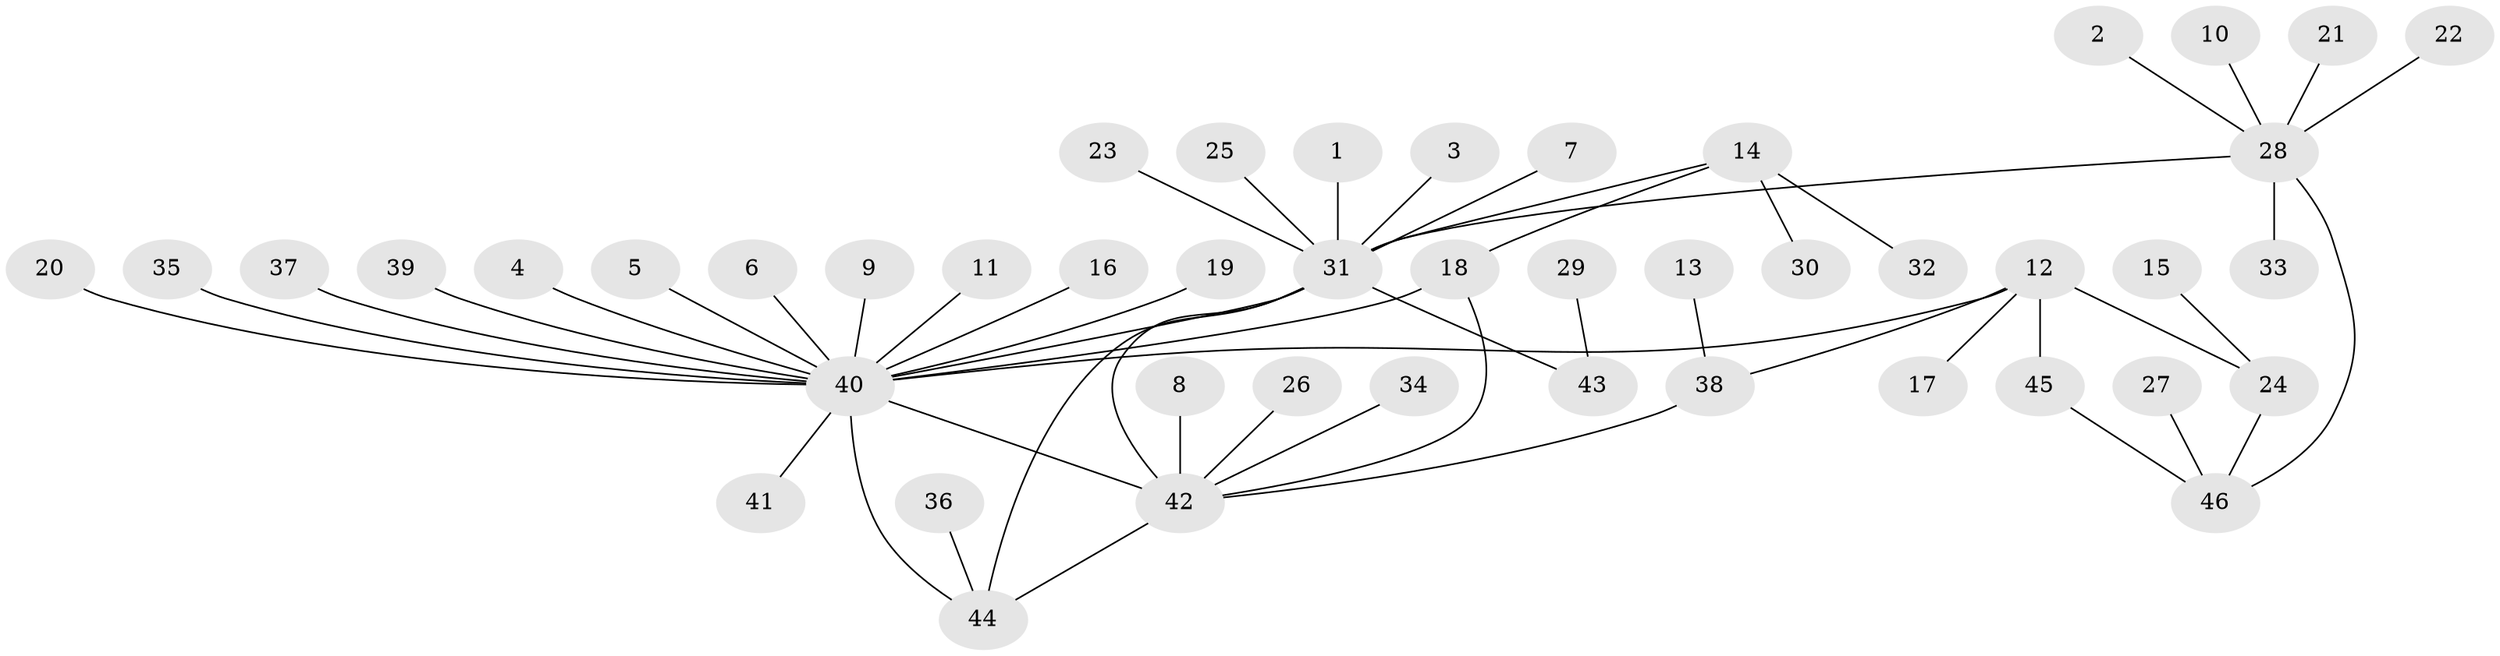 // original degree distribution, {10: 0.010869565217391304, 3: 0.10869565217391304, 20: 0.010869565217391304, 2: 0.20652173913043478, 12: 0.010869565217391304, 9: 0.010869565217391304, 6: 0.021739130434782608, 1: 0.5760869565217391, 5: 0.021739130434782608, 4: 0.021739130434782608}
// Generated by graph-tools (version 1.1) at 2025/49/03/09/25 03:49:52]
// undirected, 46 vertices, 53 edges
graph export_dot {
graph [start="1"]
  node [color=gray90,style=filled];
  1;
  2;
  3;
  4;
  5;
  6;
  7;
  8;
  9;
  10;
  11;
  12;
  13;
  14;
  15;
  16;
  17;
  18;
  19;
  20;
  21;
  22;
  23;
  24;
  25;
  26;
  27;
  28;
  29;
  30;
  31;
  32;
  33;
  34;
  35;
  36;
  37;
  38;
  39;
  40;
  41;
  42;
  43;
  44;
  45;
  46;
  1 -- 31 [weight=1.0];
  2 -- 28 [weight=1.0];
  3 -- 31 [weight=1.0];
  4 -- 40 [weight=1.0];
  5 -- 40 [weight=1.0];
  6 -- 40 [weight=1.0];
  7 -- 31 [weight=1.0];
  8 -- 42 [weight=1.0];
  9 -- 40 [weight=1.0];
  10 -- 28 [weight=1.0];
  11 -- 40 [weight=1.0];
  12 -- 17 [weight=1.0];
  12 -- 24 [weight=1.0];
  12 -- 38 [weight=1.0];
  12 -- 40 [weight=1.0];
  12 -- 45 [weight=1.0];
  13 -- 38 [weight=1.0];
  14 -- 18 [weight=1.0];
  14 -- 30 [weight=1.0];
  14 -- 31 [weight=1.0];
  14 -- 32 [weight=1.0];
  15 -- 24 [weight=1.0];
  16 -- 40 [weight=1.0];
  18 -- 40 [weight=1.0];
  18 -- 42 [weight=1.0];
  19 -- 40 [weight=1.0];
  20 -- 40 [weight=1.0];
  21 -- 28 [weight=1.0];
  22 -- 28 [weight=1.0];
  23 -- 31 [weight=1.0];
  24 -- 46 [weight=1.0];
  25 -- 31 [weight=1.0];
  26 -- 42 [weight=1.0];
  27 -- 46 [weight=1.0];
  28 -- 31 [weight=1.0];
  28 -- 33 [weight=1.0];
  28 -- 46 [weight=1.0];
  29 -- 43 [weight=1.0];
  31 -- 40 [weight=1.0];
  31 -- 42 [weight=2.0];
  31 -- 43 [weight=1.0];
  31 -- 44 [weight=1.0];
  34 -- 42 [weight=1.0];
  35 -- 40 [weight=1.0];
  36 -- 44 [weight=1.0];
  37 -- 40 [weight=1.0];
  38 -- 42 [weight=1.0];
  39 -- 40 [weight=1.0];
  40 -- 41 [weight=1.0];
  40 -- 42 [weight=1.0];
  40 -- 44 [weight=1.0];
  42 -- 44 [weight=1.0];
  45 -- 46 [weight=1.0];
}

